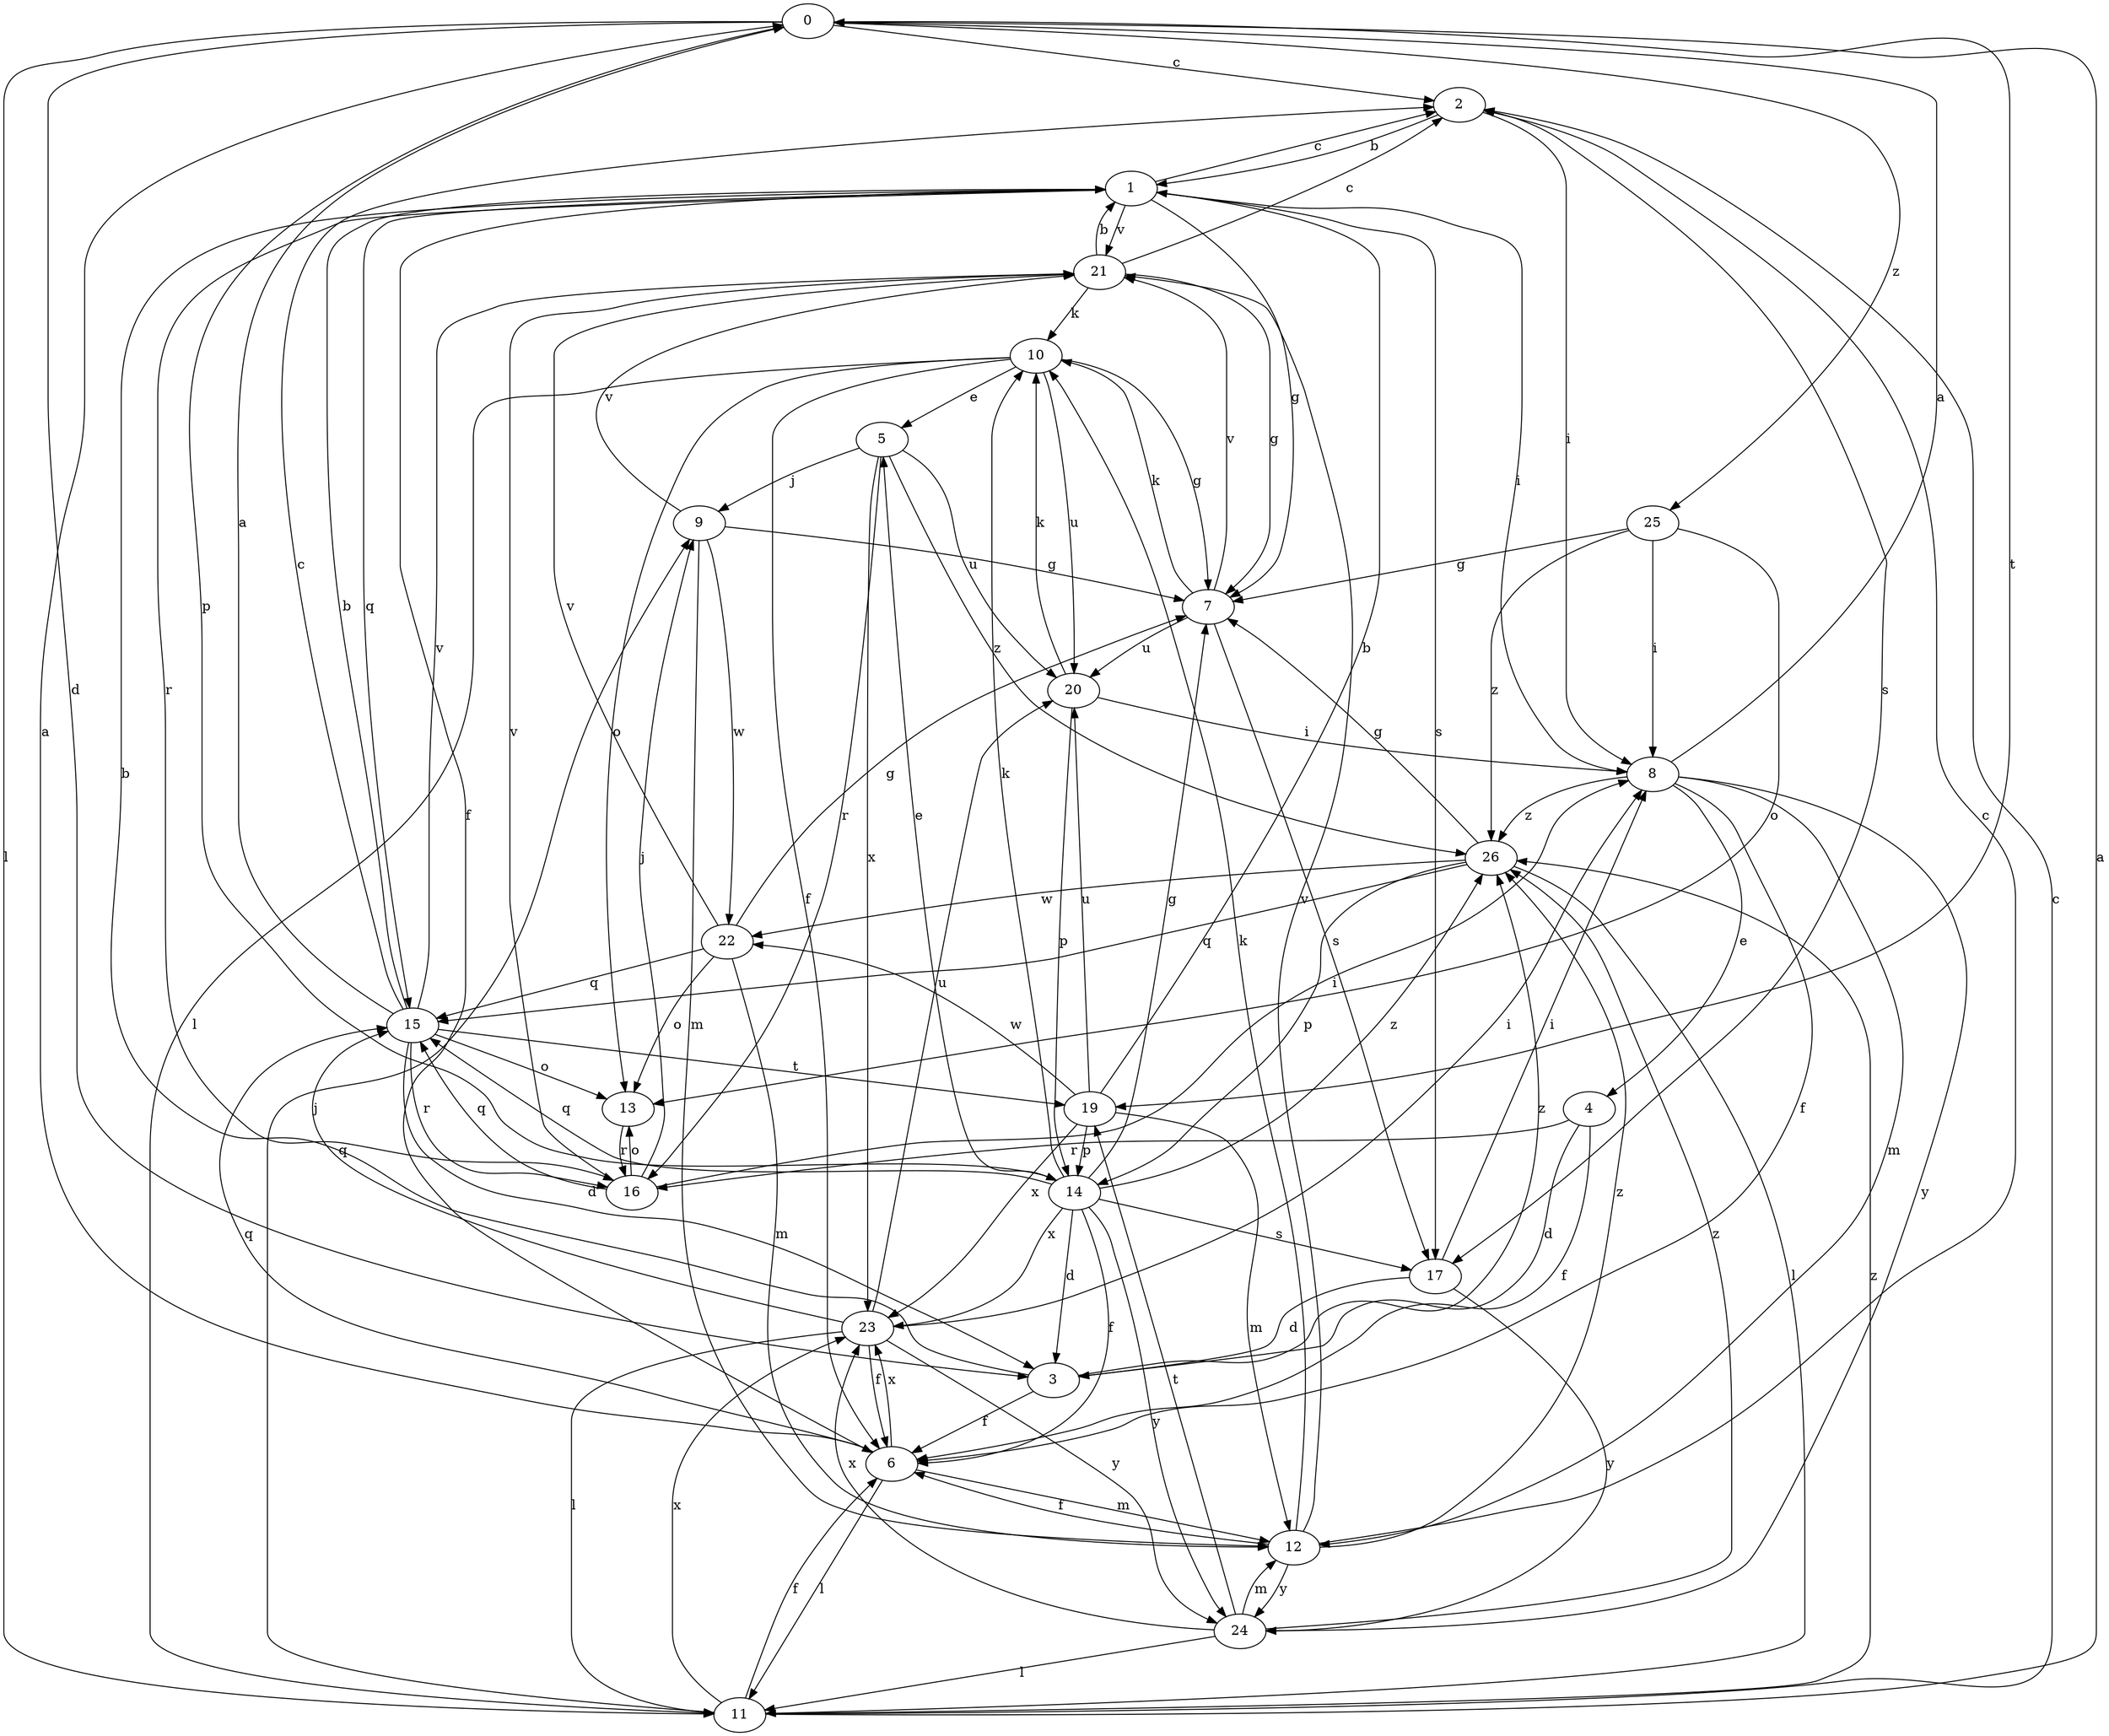 strict digraph  {
0;
1;
2;
3;
4;
5;
6;
7;
8;
9;
10;
11;
12;
13;
14;
15;
16;
17;
19;
20;
21;
22;
23;
24;
25;
26;
0 -> 2  [label=c];
0 -> 3  [label=d];
0 -> 11  [label=l];
0 -> 14  [label=p];
0 -> 19  [label=t];
0 -> 25  [label=z];
1 -> 2  [label=c];
1 -> 6  [label=f];
1 -> 7  [label=g];
1 -> 8  [label=i];
1 -> 15  [label=q];
1 -> 16  [label=r];
1 -> 17  [label=s];
1 -> 21  [label=v];
2 -> 1  [label=b];
2 -> 8  [label=i];
2 -> 17  [label=s];
3 -> 1  [label=b];
3 -> 6  [label=f];
3 -> 26  [label=z];
4 -> 3  [label=d];
4 -> 6  [label=f];
4 -> 16  [label=r];
5 -> 9  [label=j];
5 -> 16  [label=r];
5 -> 20  [label=u];
5 -> 23  [label=x];
5 -> 26  [label=z];
6 -> 0  [label=a];
6 -> 11  [label=l];
6 -> 12  [label=m];
6 -> 15  [label=q];
6 -> 23  [label=x];
7 -> 10  [label=k];
7 -> 17  [label=s];
7 -> 20  [label=u];
7 -> 21  [label=v];
8 -> 0  [label=a];
8 -> 4  [label=e];
8 -> 6  [label=f];
8 -> 12  [label=m];
8 -> 24  [label=y];
8 -> 26  [label=z];
9 -> 7  [label=g];
9 -> 12  [label=m];
9 -> 21  [label=v];
9 -> 22  [label=w];
10 -> 5  [label=e];
10 -> 6  [label=f];
10 -> 7  [label=g];
10 -> 11  [label=l];
10 -> 13  [label=o];
10 -> 20  [label=u];
11 -> 0  [label=a];
11 -> 2  [label=c];
11 -> 6  [label=f];
11 -> 9  [label=j];
11 -> 23  [label=x];
11 -> 26  [label=z];
12 -> 2  [label=c];
12 -> 6  [label=f];
12 -> 10  [label=k];
12 -> 21  [label=v];
12 -> 24  [label=y];
12 -> 26  [label=z];
13 -> 16  [label=r];
14 -> 3  [label=d];
14 -> 5  [label=e];
14 -> 6  [label=f];
14 -> 7  [label=g];
14 -> 10  [label=k];
14 -> 15  [label=q];
14 -> 17  [label=s];
14 -> 23  [label=x];
14 -> 24  [label=y];
14 -> 26  [label=z];
15 -> 0  [label=a];
15 -> 1  [label=b];
15 -> 2  [label=c];
15 -> 3  [label=d];
15 -> 13  [label=o];
15 -> 16  [label=r];
15 -> 19  [label=t];
15 -> 21  [label=v];
16 -> 8  [label=i];
16 -> 9  [label=j];
16 -> 13  [label=o];
16 -> 15  [label=q];
16 -> 21  [label=v];
17 -> 3  [label=d];
17 -> 8  [label=i];
17 -> 24  [label=y];
19 -> 1  [label=b];
19 -> 12  [label=m];
19 -> 14  [label=p];
19 -> 20  [label=u];
19 -> 22  [label=w];
19 -> 23  [label=x];
20 -> 8  [label=i];
20 -> 10  [label=k];
20 -> 14  [label=p];
21 -> 1  [label=b];
21 -> 2  [label=c];
21 -> 7  [label=g];
21 -> 10  [label=k];
22 -> 7  [label=g];
22 -> 12  [label=m];
22 -> 13  [label=o];
22 -> 15  [label=q];
22 -> 21  [label=v];
23 -> 6  [label=f];
23 -> 8  [label=i];
23 -> 11  [label=l];
23 -> 15  [label=q];
23 -> 20  [label=u];
23 -> 24  [label=y];
24 -> 11  [label=l];
24 -> 12  [label=m];
24 -> 19  [label=t];
24 -> 23  [label=x];
24 -> 26  [label=z];
25 -> 7  [label=g];
25 -> 8  [label=i];
25 -> 13  [label=o];
25 -> 26  [label=z];
26 -> 7  [label=g];
26 -> 11  [label=l];
26 -> 14  [label=p];
26 -> 15  [label=q];
26 -> 22  [label=w];
}
